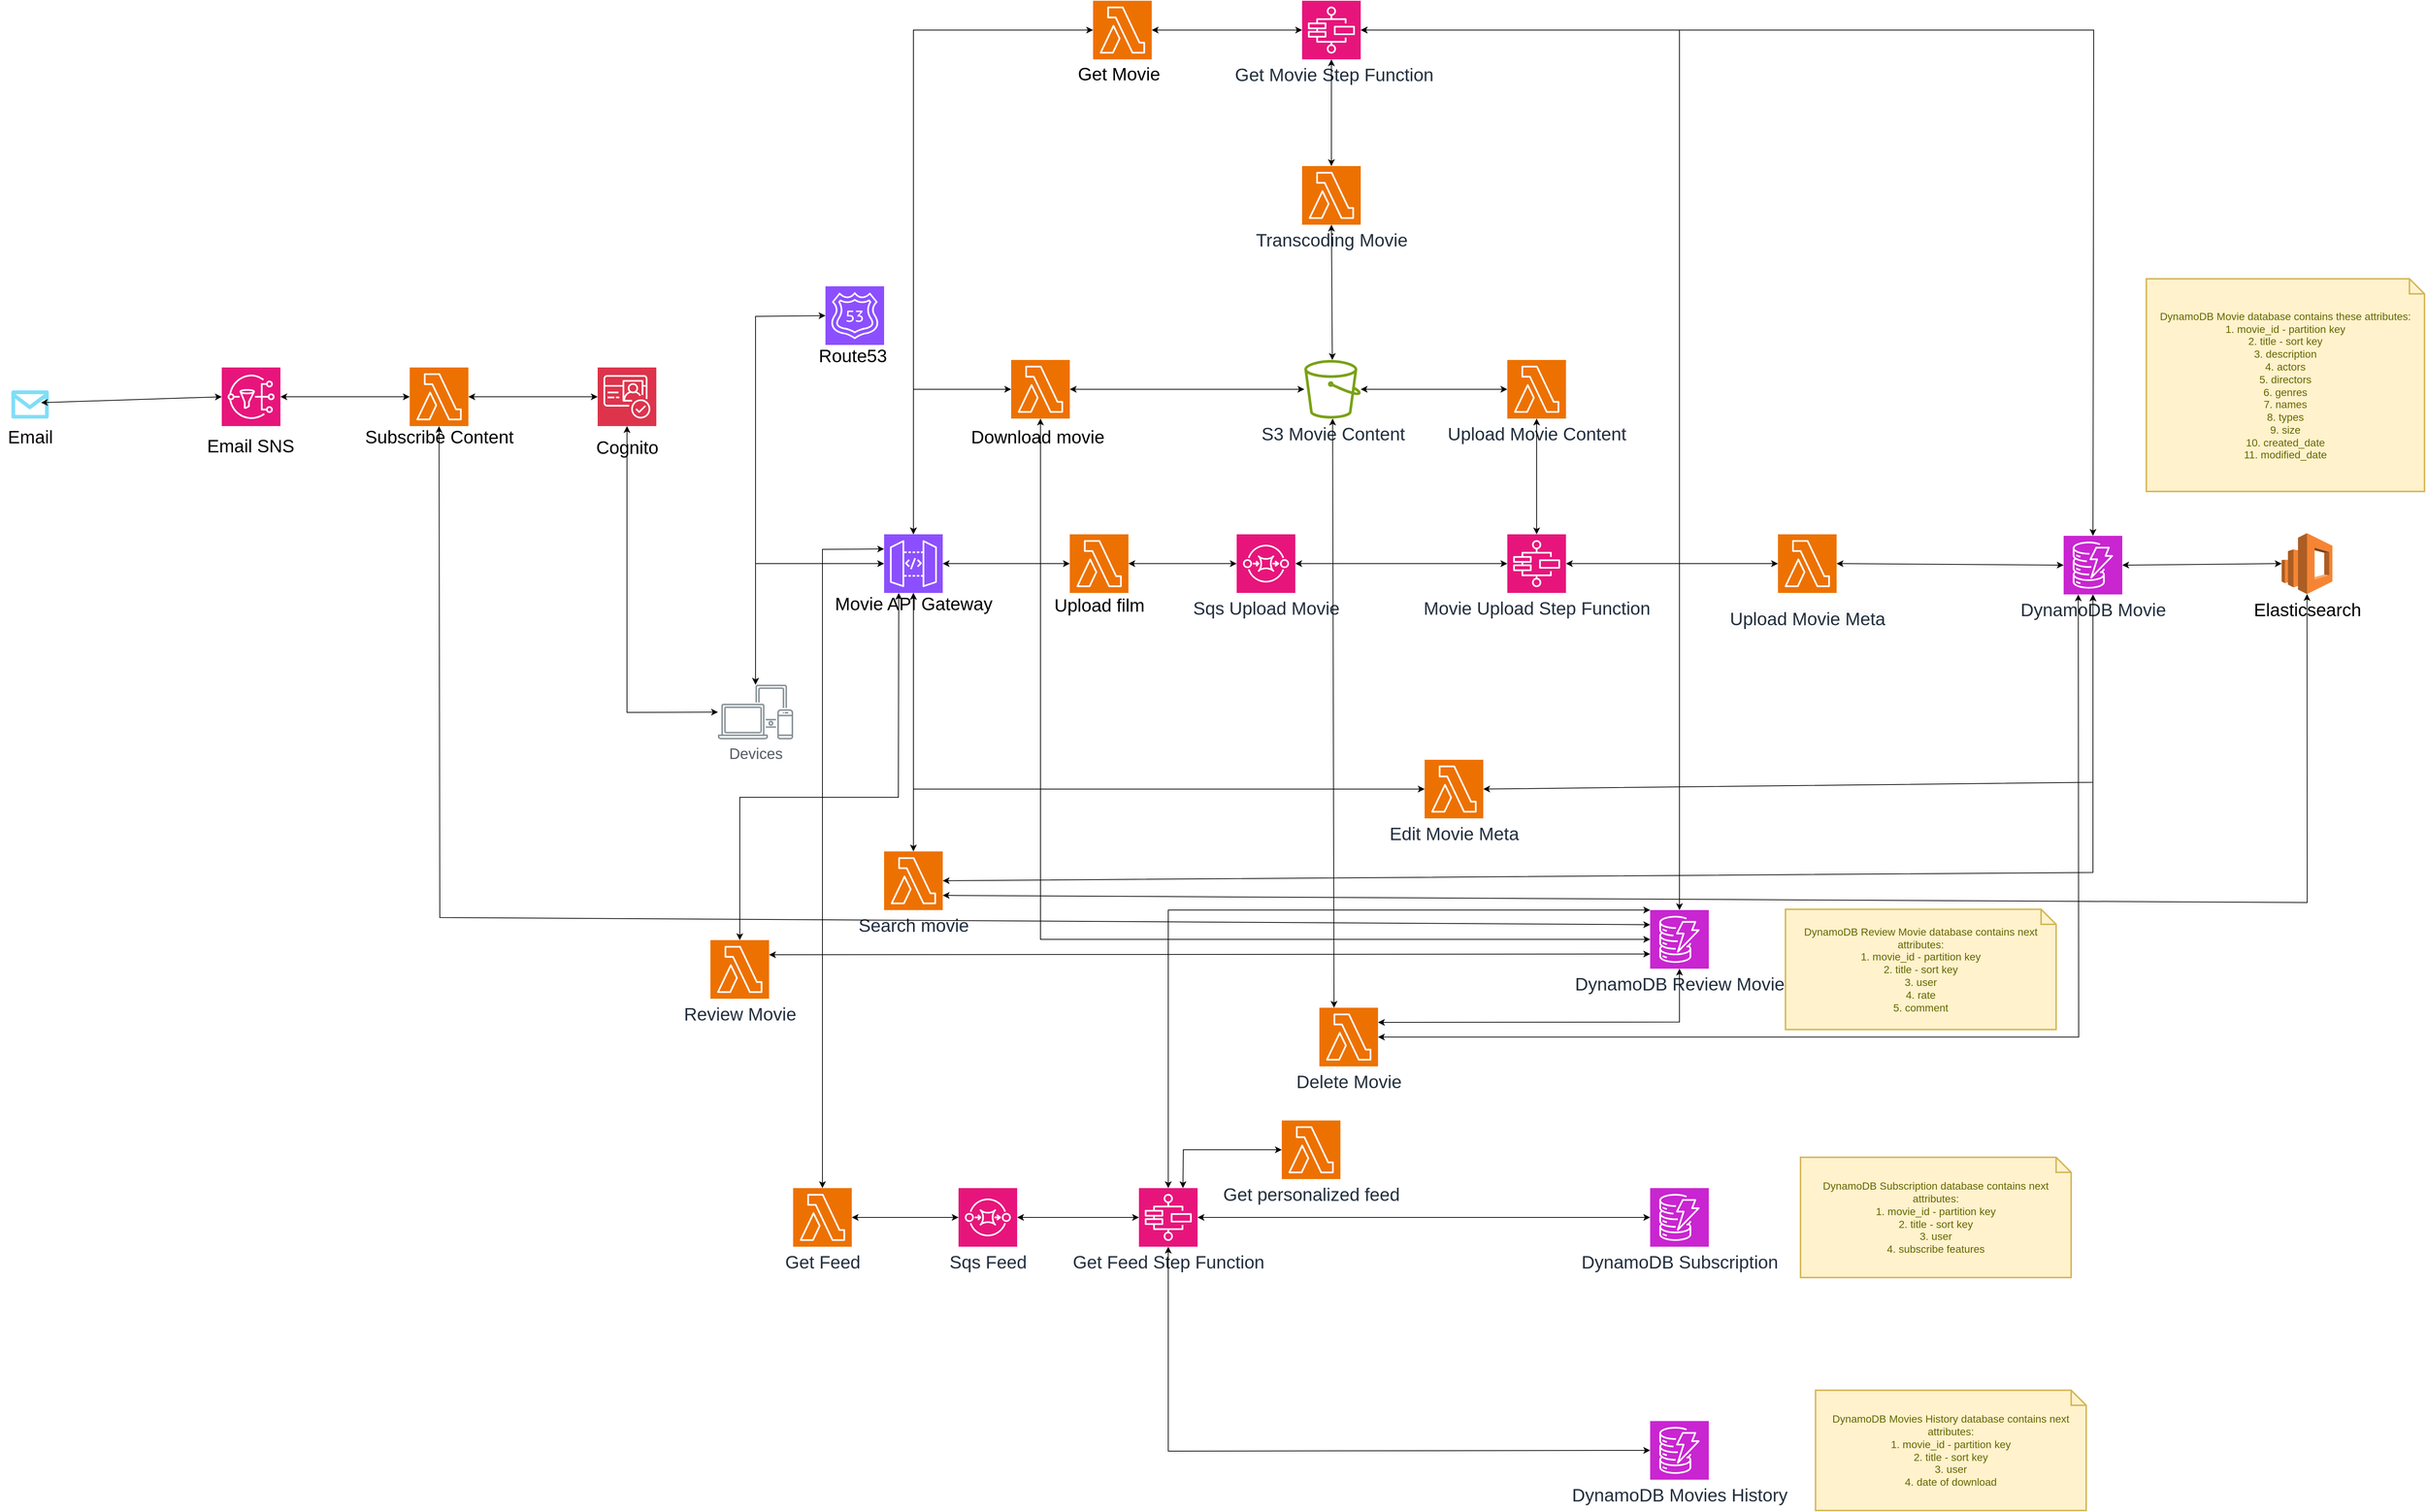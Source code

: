 <mxfile version="24.5.1" type="device">
  <diagram name="Page-1" id="YmQYOBsGNgxWVjuMiLZD">
    <mxGraphModel dx="4435" dy="3190" grid="1" gridSize="10" guides="1" tooltips="1" connect="1" arrows="1" fold="1" page="1" pageScale="1" pageWidth="850" pageHeight="1100" math="0" shadow="0">
      <root>
        <mxCell id="0" />
        <mxCell id="1" parent="0" />
        <mxCell id="2Vt1JVdmlh5cdwt1zKHp-1" value="&lt;font style=&quot;font-size: 20px;&quot;&gt;Devices&lt;/font&gt;" style="sketch=0;outlineConnect=0;gradientColor=none;fontColor=#545B64;strokeColor=none;fillColor=#879196;dashed=0;verticalLabelPosition=bottom;verticalAlign=top;align=center;html=1;fontSize=12;fontStyle=0;aspect=fixed;shape=mxgraph.aws4.illustration_devices;pointerEvents=1" parent="1" vertex="1">
          <mxGeometry x="180" y="670" width="100" height="73" as="geometry" />
        </mxCell>
        <mxCell id="2Vt1JVdmlh5cdwt1zKHp-2" value="" style="sketch=0;points=[[0,0,0],[0.25,0,0],[0.5,0,0],[0.75,0,0],[1,0,0],[0,1,0],[0.25,1,0],[0.5,1,0],[0.75,1,0],[1,1,0],[0,0.25,0],[0,0.5,0],[0,0.75,0],[1,0.25,0],[1,0.5,0],[1,0.75,0]];outlineConnect=0;fontColor=#232F3E;fillColor=#8C4FFF;strokeColor=#ffffff;dashed=0;verticalLabelPosition=bottom;verticalAlign=top;align=center;html=1;fontSize=12;fontStyle=0;aspect=fixed;shape=mxgraph.aws4.resourceIcon;resIcon=mxgraph.aws4.route_53;" parent="1" vertex="1">
          <mxGeometry x="323" y="140" width="78" height="78" as="geometry" />
        </mxCell>
        <mxCell id="2Vt1JVdmlh5cdwt1zKHp-3" value="" style="sketch=0;points=[[0,0,0],[0.25,0,0],[0.5,0,0],[0.75,0,0],[1,0,0],[0,1,0],[0.25,1,0],[0.5,1,0],[0.75,1,0],[1,1,0],[0,0.25,0],[0,0.5,0],[0,0.75,0],[1,0.25,0],[1,0.5,0],[1,0.75,0]];outlineConnect=0;fontColor=#232F3E;fillColor=#DD344C;strokeColor=#ffffff;dashed=0;verticalLabelPosition=bottom;verticalAlign=top;align=center;html=1;fontSize=12;fontStyle=0;aspect=fixed;shape=mxgraph.aws4.resourceIcon;resIcon=mxgraph.aws4.cognito;" parent="1" vertex="1">
          <mxGeometry x="20" y="248" width="78" height="78" as="geometry" />
        </mxCell>
        <mxCell id="2Vt1JVdmlh5cdwt1zKHp-4" value="" style="endArrow=classic;startArrow=classic;html=1;rounded=0;entryX=0;entryY=0.5;entryDx=0;entryDy=0;entryPerimeter=0;" parent="1" source="2Vt1JVdmlh5cdwt1zKHp-1" target="2Vt1JVdmlh5cdwt1zKHp-2" edge="1">
          <mxGeometry width="50" height="50" relative="1" as="geometry">
            <mxPoint x="210" y="290" as="sourcePoint" />
            <mxPoint x="260" y="240" as="targetPoint" />
            <Array as="points">
              <mxPoint x="230" y="180" />
            </Array>
          </mxGeometry>
        </mxCell>
        <mxCell id="2Vt1JVdmlh5cdwt1zKHp-5" value="Route53" style="text;html=1;align=center;verticalAlign=middle;resizable=0;points=[];autosize=1;strokeColor=none;fillColor=none;fontSize=24;" parent="1" vertex="1">
          <mxGeometry x="304" y="213" width="110" height="40" as="geometry" />
        </mxCell>
        <mxCell id="2Vt1JVdmlh5cdwt1zKHp-6" value="Cognito" style="text;html=1;align=center;verticalAlign=middle;resizable=0;points=[];autosize=1;strokeColor=none;fillColor=none;fontSize=24;" parent="1" vertex="1">
          <mxGeometry x="4" y="335" width="110" height="40" as="geometry" />
        </mxCell>
        <mxCell id="2Vt1JVdmlh5cdwt1zKHp-7" value="" style="endArrow=classic;startArrow=classic;html=1;rounded=0;entryX=0.5;entryY=1;entryDx=0;entryDy=0;entryPerimeter=0;" parent="1" source="2Vt1JVdmlh5cdwt1zKHp-1" target="2Vt1JVdmlh5cdwt1zKHp-3" edge="1">
          <mxGeometry width="50" height="50" relative="1" as="geometry">
            <mxPoint x="348" y="340" as="sourcePoint" />
            <mxPoint x="398" y="290" as="targetPoint" />
            <Array as="points">
              <mxPoint x="59" y="707" />
            </Array>
          </mxGeometry>
        </mxCell>
        <mxCell id="2Vt1JVdmlh5cdwt1zKHp-8" value="" style="sketch=0;points=[[0,0,0],[0.25,0,0],[0.5,0,0],[0.75,0,0],[1,0,0],[0,1,0],[0.25,1,0],[0.5,1,0],[0.75,1,0],[1,1,0],[0,0.25,0],[0,0.5,0],[0,0.75,0],[1,0.25,0],[1,0.5,0],[1,0.75,0]];outlineConnect=0;fontColor=#232F3E;fillColor=#8C4FFF;strokeColor=#ffffff;dashed=0;verticalLabelPosition=bottom;verticalAlign=top;align=center;html=1;fontSize=12;fontStyle=0;aspect=fixed;shape=mxgraph.aws4.resourceIcon;resIcon=mxgraph.aws4.api_gateway;" parent="1" vertex="1">
          <mxGeometry x="401" y="470" width="78" height="78" as="geometry" />
        </mxCell>
        <mxCell id="2Vt1JVdmlh5cdwt1zKHp-9" value="" style="endArrow=classic;startArrow=classic;html=1;rounded=0;entryX=0;entryY=0.5;entryDx=0;entryDy=0;entryPerimeter=0;" parent="1" source="2Vt1JVdmlh5cdwt1zKHp-1" target="2Vt1JVdmlh5cdwt1zKHp-8" edge="1">
          <mxGeometry width="50" height="50" relative="1" as="geometry">
            <mxPoint x="270" y="560" as="sourcePoint" />
            <mxPoint x="320" y="510" as="targetPoint" />
            <Array as="points">
              <mxPoint x="230" y="509" />
            </Array>
          </mxGeometry>
        </mxCell>
        <mxCell id="2Vt1JVdmlh5cdwt1zKHp-10" value="Movie API Gateway" style="text;html=1;align=center;verticalAlign=middle;resizable=0;points=[];autosize=1;strokeColor=none;fillColor=none;fontSize=24;" parent="1" vertex="1">
          <mxGeometry x="325" y="543" width="230" height="40" as="geometry" />
        </mxCell>
        <mxCell id="m8aqMViu0j7FPz7zqXgG-5" value="" style="sketch=0;points=[[0,0,0],[0.25,0,0],[0.5,0,0],[0.75,0,0],[1,0,0],[0,1,0],[0.25,1,0],[0.5,1,0],[0.75,1,0],[1,1,0],[0,0.25,0],[0,0.5,0],[0,0.75,0],[1,0.25,0],[1,0.5,0],[1,0.75,0]];outlineConnect=0;fontColor=#232F3E;fillColor=#E7157B;strokeColor=#ffffff;dashed=0;verticalLabelPosition=bottom;verticalAlign=top;align=center;html=1;fontSize=12;fontStyle=0;aspect=fixed;shape=mxgraph.aws4.resourceIcon;resIcon=mxgraph.aws4.sns;" vertex="1" parent="1">
          <mxGeometry x="-480" y="248" width="78" height="78" as="geometry" />
        </mxCell>
        <mxCell id="m8aqMViu0j7FPz7zqXgG-6" value="Email SNS" style="text;html=1;align=center;verticalAlign=middle;resizable=0;points=[];autosize=1;strokeColor=none;fillColor=none;fontSize=24;" vertex="1" parent="1">
          <mxGeometry x="-512" y="333" width="140" height="40" as="geometry" />
        </mxCell>
        <mxCell id="m8aqMViu0j7FPz7zqXgG-8" value="Subscribe Content" style="text;html=1;align=center;verticalAlign=middle;resizable=0;points=[];autosize=1;strokeColor=none;fillColor=none;fontSize=24;" vertex="1" parent="1">
          <mxGeometry x="-301" y="321" width="220" height="40" as="geometry" />
        </mxCell>
        <mxCell id="m8aqMViu0j7FPz7zqXgG-9" value="" style="endArrow=classic;startArrow=classic;html=1;rounded=0;exitX=1;exitY=0.5;exitDx=0;exitDy=0;exitPerimeter=0;" edge="1" parent="1" source="m8aqMViu0j7FPz7zqXgG-14" target="2Vt1JVdmlh5cdwt1zKHp-3">
          <mxGeometry width="50" height="50" relative="1" as="geometry">
            <mxPoint x="-162.001" y="287.0" as="sourcePoint" />
            <mxPoint x="220" y="210" as="targetPoint" />
          </mxGeometry>
        </mxCell>
        <mxCell id="m8aqMViu0j7FPz7zqXgG-10" value="" style="endArrow=classic;startArrow=classic;html=1;rounded=0;entryX=0;entryY=0.5;entryDx=0;entryDy=0;entryPerimeter=0;" edge="1" parent="1" source="m8aqMViu0j7FPz7zqXgG-5" target="m8aqMViu0j7FPz7zqXgG-14">
          <mxGeometry width="50" height="50" relative="1" as="geometry">
            <mxPoint x="170" y="260" as="sourcePoint" />
            <mxPoint x="-219.999" y="287.0" as="targetPoint" />
          </mxGeometry>
        </mxCell>
        <mxCell id="m8aqMViu0j7FPz7zqXgG-11" value="" style="verticalLabelPosition=bottom;html=1;verticalAlign=top;align=center;strokeColor=none;fillColor=#00BEF2;shape=mxgraph.azure.message;pointerEvents=1;" vertex="1" parent="1">
          <mxGeometry x="-760" y="278.5" width="50" height="37.5" as="geometry" />
        </mxCell>
        <mxCell id="m8aqMViu0j7FPz7zqXgG-12" value="" style="endArrow=classic;startArrow=classic;html=1;rounded=0;exitX=0.791;exitY=0.435;exitDx=0;exitDy=0;exitPerimeter=0;entryX=0;entryY=0.5;entryDx=0;entryDy=0;entryPerimeter=0;" edge="1" parent="1" source="m8aqMViu0j7FPz7zqXgG-11" target="m8aqMViu0j7FPz7zqXgG-5">
          <mxGeometry width="50" height="50" relative="1" as="geometry">
            <mxPoint x="170" y="260" as="sourcePoint" />
            <mxPoint x="220" y="210" as="targetPoint" />
          </mxGeometry>
        </mxCell>
        <mxCell id="m8aqMViu0j7FPz7zqXgG-13" value="Email" style="text;html=1;align=center;verticalAlign=middle;resizable=0;points=[];autosize=1;strokeColor=none;fillColor=none;fontSize=24;" vertex="1" parent="1">
          <mxGeometry x="-775" y="321" width="80" height="40" as="geometry" />
        </mxCell>
        <mxCell id="m8aqMViu0j7FPz7zqXgG-14" value="" style="sketch=0;points=[[0,0,0],[0.25,0,0],[0.5,0,0],[0.75,0,0],[1,0,0],[0,1,0],[0.25,1,0],[0.5,1,0],[0.75,1,0],[1,1,0],[0,0.25,0],[0,0.5,0],[0,0.75,0],[1,0.25,0],[1,0.5,0],[1,0.75,0]];outlineConnect=0;fontColor=#232F3E;fillColor=#ED7100;strokeColor=#ffffff;dashed=0;verticalLabelPosition=bottom;verticalAlign=top;align=center;html=1;fontSize=12;fontStyle=0;aspect=fixed;shape=mxgraph.aws4.resourceIcon;resIcon=mxgraph.aws4.lambda;" vertex="1" parent="1">
          <mxGeometry x="-230" y="248" width="78" height="78" as="geometry" />
        </mxCell>
        <mxCell id="m8aqMViu0j7FPz7zqXgG-15" value="" style="sketch=0;points=[[0,0,0],[0.25,0,0],[0.5,0,0],[0.75,0,0],[1,0,0],[0,1,0],[0.25,1,0],[0.5,1,0],[0.75,1,0],[1,1,0],[0,0.25,0],[0,0.5,0],[0,0.75,0],[1,0.25,0],[1,0.5,0],[1,0.75,0]];outlineConnect=0;fontColor=#232F3E;fillColor=#ED7100;strokeColor=#ffffff;dashed=0;verticalLabelPosition=bottom;verticalAlign=top;align=center;html=1;fontSize=12;fontStyle=0;aspect=fixed;shape=mxgraph.aws4.resourceIcon;resIcon=mxgraph.aws4.lambda;" vertex="1" parent="1">
          <mxGeometry x="570" y="238" width="78" height="78" as="geometry" />
        </mxCell>
        <mxCell id="m8aqMViu0j7FPz7zqXgG-16" value="Download movie" style="text;html=1;align=center;verticalAlign=middle;resizable=0;points=[];autosize=1;strokeColor=none;fillColor=none;fontSize=24;" vertex="1" parent="1">
          <mxGeometry x="505" y="321" width="200" height="40" as="geometry" />
        </mxCell>
        <mxCell id="m8aqMViu0j7FPz7zqXgG-17" value="S3 Movie Content" style="sketch=0;outlineConnect=0;fontColor=#232F3E;gradientColor=none;fillColor=#7AA116;strokeColor=none;dashed=0;verticalLabelPosition=bottom;verticalAlign=top;align=center;html=1;fontSize=24;fontStyle=0;aspect=fixed;pointerEvents=1;shape=mxgraph.aws4.bucket;" vertex="1" parent="1">
          <mxGeometry x="960" y="238" width="75" height="78" as="geometry" />
        </mxCell>
        <mxCell id="m8aqMViu0j7FPz7zqXgG-18" value="" style="endArrow=classic;startArrow=classic;html=1;rounded=0;entryX=0;entryY=0.5;entryDx=0;entryDy=0;entryPerimeter=0;exitX=0.5;exitY=0;exitDx=0;exitDy=0;exitPerimeter=0;" edge="1" parent="1" source="2Vt1JVdmlh5cdwt1zKHp-8" target="m8aqMViu0j7FPz7zqXgG-15">
          <mxGeometry width="50" height="50" relative="1" as="geometry">
            <mxPoint x="690" y="580" as="sourcePoint" />
            <mxPoint x="740" y="530" as="targetPoint" />
            <Array as="points">
              <mxPoint x="440" y="277" />
            </Array>
          </mxGeometry>
        </mxCell>
        <mxCell id="m8aqMViu0j7FPz7zqXgG-19" value="" style="endArrow=classic;startArrow=classic;html=1;rounded=0;exitX=1;exitY=0.5;exitDx=0;exitDy=0;exitPerimeter=0;" edge="1" parent="1" source="m8aqMViu0j7FPz7zqXgG-15" target="m8aqMViu0j7FPz7zqXgG-17">
          <mxGeometry width="50" height="50" relative="1" as="geometry">
            <mxPoint x="690" y="580" as="sourcePoint" />
            <mxPoint x="740" y="530" as="targetPoint" />
          </mxGeometry>
        </mxCell>
        <mxCell id="m8aqMViu0j7FPz7zqXgG-20" value="&lt;font style=&quot;font-size: 24px;&quot;&gt;DynamoDB Review Movie&lt;/font&gt;" style="sketch=0;points=[[0,0,0],[0.25,0,0],[0.5,0,0],[0.75,0,0],[1,0,0],[0,1,0],[0.25,1,0],[0.5,1,0],[0.75,1,0],[1,1,0],[0,0.25,0],[0,0.5,0],[0,0.75,0],[1,0.25,0],[1,0.5,0],[1,0.75,0]];outlineConnect=0;fontColor=#232F3E;fillColor=#C925D1;strokeColor=#ffffff;dashed=0;verticalLabelPosition=bottom;verticalAlign=top;align=center;html=1;fontSize=12;fontStyle=0;aspect=fixed;shape=mxgraph.aws4.resourceIcon;resIcon=mxgraph.aws4.dynamodb;" vertex="1" parent="1">
          <mxGeometry x="1420" y="970" width="78" height="78" as="geometry" />
        </mxCell>
        <mxCell id="m8aqMViu0j7FPz7zqXgG-21" value="" style="endArrow=classic;startArrow=classic;html=1;rounded=0;entryX=0.5;entryY=1;entryDx=0;entryDy=0;entryPerimeter=0;exitX=0;exitY=0.5;exitDx=0;exitDy=0;exitPerimeter=0;" edge="1" parent="1" source="m8aqMViu0j7FPz7zqXgG-20" target="m8aqMViu0j7FPz7zqXgG-15">
          <mxGeometry width="50" height="50" relative="1" as="geometry">
            <mxPoint x="690" y="580" as="sourcePoint" />
            <mxPoint x="740" y="530" as="targetPoint" />
            <Array as="points">
              <mxPoint x="609" y="1009" />
            </Array>
          </mxGeometry>
        </mxCell>
        <mxCell id="m8aqMViu0j7FPz7zqXgG-22" value="" style="sketch=0;points=[[0,0,0],[0.25,0,0],[0.5,0,0],[0.75,0,0],[1,0,0],[0,1,0],[0.25,1,0],[0.5,1,0],[0.75,1,0],[1,1,0],[0,0.25,0],[0,0.5,0],[0,0.75,0],[1,0.25,0],[1,0.5,0],[1,0.75,0]];outlineConnect=0;fontColor=#232F3E;fillColor=#ED7100;strokeColor=#ffffff;dashed=0;verticalLabelPosition=bottom;verticalAlign=top;align=center;html=1;fontSize=12;fontStyle=0;aspect=fixed;shape=mxgraph.aws4.resourceIcon;resIcon=mxgraph.aws4.lambda;" vertex="1" parent="1">
          <mxGeometry x="648" y="470" width="78" height="78" as="geometry" />
        </mxCell>
        <mxCell id="m8aqMViu0j7FPz7zqXgG-23" value="Upload film" style="text;html=1;align=center;verticalAlign=middle;resizable=0;points=[];autosize=1;strokeColor=none;fillColor=none;fontSize=24;" vertex="1" parent="1">
          <mxGeometry x="617" y="545" width="140" height="40" as="geometry" />
        </mxCell>
        <mxCell id="m8aqMViu0j7FPz7zqXgG-24" value="" style="endArrow=classic;startArrow=classic;html=1;rounded=0;exitX=1;exitY=0.5;exitDx=0;exitDy=0;exitPerimeter=0;entryX=0;entryY=0.5;entryDx=0;entryDy=0;entryPerimeter=0;" edge="1" parent="1" source="2Vt1JVdmlh5cdwt1zKHp-8" target="m8aqMViu0j7FPz7zqXgG-22">
          <mxGeometry width="50" height="50" relative="1" as="geometry">
            <mxPoint x="690" y="720" as="sourcePoint" />
            <mxPoint x="740" y="670" as="targetPoint" />
          </mxGeometry>
        </mxCell>
        <mxCell id="m8aqMViu0j7FPz7zqXgG-25" value="&lt;font style=&quot;font-size: 24px;&quot;&gt;Sqs Upload Movie&lt;/font&gt;" style="sketch=0;points=[[0,0,0],[0.25,0,0],[0.5,0,0],[0.75,0,0],[1,0,0],[0,1,0],[0.25,1,0],[0.5,1,0],[0.75,1,0],[1,1,0],[0,0.25,0],[0,0.5,0],[0,0.75,0],[1,0.25,0],[1,0.5,0],[1,0.75,0]];outlineConnect=0;fontColor=#232F3E;fillColor=#E7157B;strokeColor=#ffffff;dashed=0;verticalLabelPosition=bottom;verticalAlign=top;align=center;html=1;fontSize=12;fontStyle=0;aspect=fixed;shape=mxgraph.aws4.resourceIcon;resIcon=mxgraph.aws4.sqs;" vertex="1" parent="1">
          <mxGeometry x="870" y="470" width="78" height="78" as="geometry" />
        </mxCell>
        <mxCell id="m8aqMViu0j7FPz7zqXgG-26" value="" style="endArrow=classic;startArrow=classic;html=1;rounded=0;entryX=0;entryY=0.5;entryDx=0;entryDy=0;entryPerimeter=0;exitX=1;exitY=0.5;exitDx=0;exitDy=0;exitPerimeter=0;" edge="1" parent="1" source="m8aqMViu0j7FPz7zqXgG-22" target="m8aqMViu0j7FPz7zqXgG-25">
          <mxGeometry width="50" height="50" relative="1" as="geometry">
            <mxPoint x="690" y="720" as="sourcePoint" />
            <mxPoint x="740" y="670" as="targetPoint" />
          </mxGeometry>
        </mxCell>
        <mxCell id="m8aqMViu0j7FPz7zqXgG-27" value="&lt;font style=&quot;font-size: 24px;&quot;&gt;Movie Upload Step Function&lt;/font&gt;" style="sketch=0;points=[[0,0,0],[0.25,0,0],[0.5,0,0],[0.75,0,0],[1,0,0],[0,1,0],[0.25,1,0],[0.5,1,0],[0.75,1,0],[1,1,0],[0,0.25,0],[0,0.5,0],[0,0.75,0],[1,0.25,0],[1,0.5,0],[1,0.75,0]];outlineConnect=0;fontColor=#232F3E;fillColor=#E7157B;strokeColor=#ffffff;dashed=0;verticalLabelPosition=bottom;verticalAlign=top;align=center;html=1;fontSize=12;fontStyle=0;aspect=fixed;shape=mxgraph.aws4.resourceIcon;resIcon=mxgraph.aws4.step_functions;" vertex="1" parent="1">
          <mxGeometry x="1230" y="470" width="78" height="78" as="geometry" />
        </mxCell>
        <mxCell id="m8aqMViu0j7FPz7zqXgG-28" value="" style="endArrow=classic;startArrow=classic;html=1;rounded=0;entryX=0;entryY=0.5;entryDx=0;entryDy=0;entryPerimeter=0;exitX=1;exitY=0.5;exitDx=0;exitDy=0;exitPerimeter=0;" edge="1" parent="1" source="m8aqMViu0j7FPz7zqXgG-25" target="m8aqMViu0j7FPz7zqXgG-27">
          <mxGeometry width="50" height="50" relative="1" as="geometry">
            <mxPoint x="690" y="720" as="sourcePoint" />
            <mxPoint x="740" y="670" as="targetPoint" />
          </mxGeometry>
        </mxCell>
        <mxCell id="m8aqMViu0j7FPz7zqXgG-29" value="&lt;br&gt;&lt;span style=&quot;color: rgb(35, 47, 62); font-family: Helvetica; font-size: 24px; font-style: normal; font-variant-ligatures: normal; font-variant-caps: normal; font-weight: 400; letter-spacing: normal; orphans: 2; text-align: center; text-indent: 0px; text-transform: none; widows: 2; word-spacing: 0px; -webkit-text-stroke-width: 0px; white-space: nowrap; background-color: rgb(251, 251, 251); text-decoration-thickness: initial; text-decoration-style: initial; text-decoration-color: initial; display: inline !important; float: none;&quot;&gt;Upload Movie Meta&lt;/span&gt;" style="sketch=0;points=[[0,0,0],[0.25,0,0],[0.5,0,0],[0.75,0,0],[1,0,0],[0,1,0],[0.25,1,0],[0.5,1,0],[0.75,1,0],[1,1,0],[0,0.25,0],[0,0.5,0],[0,0.75,0],[1,0.25,0],[1,0.5,0],[1,0.75,0]];outlineConnect=0;fontColor=#232F3E;fillColor=#ED7100;strokeColor=#ffffff;dashed=0;verticalLabelPosition=bottom;verticalAlign=top;align=center;html=1;fontSize=12;fontStyle=0;aspect=fixed;shape=mxgraph.aws4.resourceIcon;resIcon=mxgraph.aws4.lambda;" vertex="1" parent="1">
          <mxGeometry x="1590" y="470" width="78" height="78" as="geometry" />
        </mxCell>
        <mxCell id="m8aqMViu0j7FPz7zqXgG-30" value="" style="endArrow=classic;startArrow=classic;html=1;rounded=0;entryX=0;entryY=0.5;entryDx=0;entryDy=0;entryPerimeter=0;exitX=1;exitY=0.5;exitDx=0;exitDy=0;exitPerimeter=0;" edge="1" parent="1" source="m8aqMViu0j7FPz7zqXgG-27" target="m8aqMViu0j7FPz7zqXgG-29">
          <mxGeometry width="50" height="50" relative="1" as="geometry">
            <mxPoint x="690" y="720" as="sourcePoint" />
            <mxPoint x="740" y="670" as="targetPoint" />
          </mxGeometry>
        </mxCell>
        <mxCell id="m8aqMViu0j7FPz7zqXgG-31" value="&lt;font style=&quot;font-size: 24px;&quot;&gt;DynamoDB Movie&lt;/font&gt;" style="sketch=0;points=[[0,0,0],[0.25,0,0],[0.5,0,0],[0.75,0,0],[1,0,0],[0,1,0],[0.25,1,0],[0.5,1,0],[0.75,1,0],[1,1,0],[0,0.25,0],[0,0.5,0],[0,0.75,0],[1,0.25,0],[1,0.5,0],[1,0.75,0]];outlineConnect=0;fontColor=#232F3E;fillColor=#C925D1;strokeColor=#ffffff;dashed=0;verticalLabelPosition=bottom;verticalAlign=top;align=center;html=1;fontSize=12;fontStyle=0;aspect=fixed;shape=mxgraph.aws4.resourceIcon;resIcon=mxgraph.aws4.dynamodb;" vertex="1" parent="1">
          <mxGeometry x="1970" y="472" width="78" height="78" as="geometry" />
        </mxCell>
        <mxCell id="m8aqMViu0j7FPz7zqXgG-32" value="" style="endArrow=classic;startArrow=classic;html=1;rounded=0;entryX=0;entryY=0.5;entryDx=0;entryDy=0;entryPerimeter=0;exitX=1;exitY=0.5;exitDx=0;exitDy=0;exitPerimeter=0;" edge="1" parent="1" source="m8aqMViu0j7FPz7zqXgG-29" target="m8aqMViu0j7FPz7zqXgG-31">
          <mxGeometry width="50" height="50" relative="1" as="geometry">
            <mxPoint x="1340" y="670" as="sourcePoint" />
            <mxPoint x="1390" y="620" as="targetPoint" />
          </mxGeometry>
        </mxCell>
        <mxCell id="m8aqMViu0j7FPz7zqXgG-33" value="&lt;font style=&quot;font-size: 24px;&quot;&gt;Upload Movie Content&lt;/font&gt;" style="sketch=0;points=[[0,0,0],[0.25,0,0],[0.5,0,0],[0.75,0,0],[1,0,0],[0,1,0],[0.25,1,0],[0.5,1,0],[0.75,1,0],[1,1,0],[0,0.25,0],[0,0.5,0],[0,0.75,0],[1,0.25,0],[1,0.5,0],[1,0.75,0]];outlineConnect=0;fontColor=#232F3E;fillColor=#ED7100;strokeColor=#ffffff;dashed=0;verticalLabelPosition=bottom;verticalAlign=top;align=center;html=1;fontSize=12;fontStyle=0;aspect=fixed;shape=mxgraph.aws4.resourceIcon;resIcon=mxgraph.aws4.lambda;" vertex="1" parent="1">
          <mxGeometry x="1230" y="238" width="78" height="78" as="geometry" />
        </mxCell>
        <mxCell id="m8aqMViu0j7FPz7zqXgG-34" value="" style="endArrow=classic;startArrow=classic;html=1;rounded=0;entryX=0.5;entryY=1;entryDx=0;entryDy=0;entryPerimeter=0;exitX=0.5;exitY=0;exitDx=0;exitDy=0;exitPerimeter=0;" edge="1" parent="1" source="m8aqMViu0j7FPz7zqXgG-27" target="m8aqMViu0j7FPz7zqXgG-33">
          <mxGeometry width="50" height="50" relative="1" as="geometry">
            <mxPoint x="1340" y="540" as="sourcePoint" />
            <mxPoint x="1390" y="490" as="targetPoint" />
          </mxGeometry>
        </mxCell>
        <mxCell id="m8aqMViu0j7FPz7zqXgG-35" value="" style="endArrow=classic;startArrow=classic;html=1;rounded=0;entryX=0;entryY=0.5;entryDx=0;entryDy=0;entryPerimeter=0;" edge="1" parent="1" source="m8aqMViu0j7FPz7zqXgG-17" target="m8aqMViu0j7FPz7zqXgG-33">
          <mxGeometry width="50" height="50" relative="1" as="geometry">
            <mxPoint x="1340" y="540" as="sourcePoint" />
            <mxPoint x="1390" y="490" as="targetPoint" />
          </mxGeometry>
        </mxCell>
        <mxCell id="m8aqMViu0j7FPz7zqXgG-36" value="&lt;font style=&quot;font-size: 24px;&quot;&gt;Transcoding Movie&lt;/font&gt;" style="sketch=0;points=[[0,0,0],[0.25,0,0],[0.5,0,0],[0.75,0,0],[1,0,0],[0,1,0],[0.25,1,0],[0.5,1,0],[0.75,1,0],[1,1,0],[0,0.25,0],[0,0.5,0],[0,0.75,0],[1,0.25,0],[1,0.5,0],[1,0.75,0]];outlineConnect=0;fontColor=#232F3E;fillColor=#ED7100;strokeColor=#ffffff;dashed=0;verticalLabelPosition=bottom;verticalAlign=top;align=center;html=1;fontSize=12;fontStyle=0;aspect=fixed;shape=mxgraph.aws4.resourceIcon;resIcon=mxgraph.aws4.lambda;" vertex="1" parent="1">
          <mxGeometry x="957" y="-20" width="78" height="78" as="geometry" />
        </mxCell>
        <mxCell id="m8aqMViu0j7FPz7zqXgG-37" value="" style="endArrow=classic;startArrow=classic;html=1;rounded=0;entryX=0.5;entryY=1;entryDx=0;entryDy=0;entryPerimeter=0;" edge="1" parent="1" source="m8aqMViu0j7FPz7zqXgG-17" target="m8aqMViu0j7FPz7zqXgG-36">
          <mxGeometry width="50" height="50" relative="1" as="geometry">
            <mxPoint x="1340" y="540" as="sourcePoint" />
            <mxPoint x="1390" y="490" as="targetPoint" />
          </mxGeometry>
        </mxCell>
        <mxCell id="m8aqMViu0j7FPz7zqXgG-38" value="&lt;font style=&quot;font-size: 24px;&quot;&gt;&amp;nbsp;Get Movie Step Function&lt;/font&gt;" style="sketch=0;points=[[0,0,0],[0.25,0,0],[0.5,0,0],[0.75,0,0],[1,0,0],[0,1,0],[0.25,1,0],[0.5,1,0],[0.75,1,0],[1,1,0],[0,0.25,0],[0,0.5,0],[0,0.75,0],[1,0.25,0],[1,0.5,0],[1,0.75,0]];outlineConnect=0;fontColor=#232F3E;fillColor=#E7157B;strokeColor=#ffffff;dashed=0;verticalLabelPosition=bottom;verticalAlign=top;align=center;html=1;fontSize=12;fontStyle=0;aspect=fixed;shape=mxgraph.aws4.resourceIcon;resIcon=mxgraph.aws4.step_functions;" vertex="1" parent="1">
          <mxGeometry x="957" y="-240" width="78" height="78" as="geometry" />
        </mxCell>
        <mxCell id="m8aqMViu0j7FPz7zqXgG-39" value="" style="endArrow=classic;startArrow=classic;html=1;rounded=0;entryX=0.5;entryY=1;entryDx=0;entryDy=0;entryPerimeter=0;exitX=0.5;exitY=0;exitDx=0;exitDy=0;exitPerimeter=0;" edge="1" parent="1" source="m8aqMViu0j7FPz7zqXgG-36" target="m8aqMViu0j7FPz7zqXgG-38">
          <mxGeometry width="50" height="50" relative="1" as="geometry">
            <mxPoint x="1340" y="200" as="sourcePoint" />
            <mxPoint x="1390" y="150" as="targetPoint" />
          </mxGeometry>
        </mxCell>
        <mxCell id="m8aqMViu0j7FPz7zqXgG-40" value="" style="sketch=0;points=[[0,0,0],[0.25,0,0],[0.5,0,0],[0.75,0,0],[1,0,0],[0,1,0],[0.25,1,0],[0.5,1,0],[0.75,1,0],[1,1,0],[0,0.25,0],[0,0.5,0],[0,0.75,0],[1,0.25,0],[1,0.5,0],[1,0.75,0]];outlineConnect=0;fontColor=#232F3E;fillColor=#ED7100;strokeColor=#ffffff;dashed=0;verticalLabelPosition=bottom;verticalAlign=top;align=center;html=1;fontSize=12;fontStyle=0;aspect=fixed;shape=mxgraph.aws4.resourceIcon;resIcon=mxgraph.aws4.lambda;" vertex="1" parent="1">
          <mxGeometry x="679" y="-240" width="78" height="78" as="geometry" />
        </mxCell>
        <mxCell id="m8aqMViu0j7FPz7zqXgG-41" value="&lt;font style=&quot;font-size: 24px;&quot;&gt;Get Movie&lt;/font&gt;" style="text;html=1;align=center;verticalAlign=middle;resizable=0;points=[];autosize=1;strokeColor=none;fillColor=none;" vertex="1" parent="1">
          <mxGeometry x="648" y="-162" width="130" height="40" as="geometry" />
        </mxCell>
        <mxCell id="m8aqMViu0j7FPz7zqXgG-42" value="" style="endArrow=classic;startArrow=classic;html=1;rounded=0;exitX=1;exitY=0.5;exitDx=0;exitDy=0;exitPerimeter=0;entryX=0;entryY=0.5;entryDx=0;entryDy=0;entryPerimeter=0;" edge="1" parent="1" source="m8aqMViu0j7FPz7zqXgG-40" target="m8aqMViu0j7FPz7zqXgG-38">
          <mxGeometry width="50" height="50" relative="1" as="geometry">
            <mxPoint x="1070" y="200" as="sourcePoint" />
            <mxPoint x="1120" y="150" as="targetPoint" />
          </mxGeometry>
        </mxCell>
        <mxCell id="m8aqMViu0j7FPz7zqXgG-43" value="" style="endArrow=classic;startArrow=classic;html=1;rounded=0;entryX=0;entryY=0.5;entryDx=0;entryDy=0;entryPerimeter=0;exitX=0.5;exitY=0;exitDx=0;exitDy=0;exitPerimeter=0;" edge="1" parent="1" source="2Vt1JVdmlh5cdwt1zKHp-8" target="m8aqMViu0j7FPz7zqXgG-40">
          <mxGeometry width="50" height="50" relative="1" as="geometry">
            <mxPoint x="1070" y="200" as="sourcePoint" />
            <mxPoint x="1120" y="150" as="targetPoint" />
            <Array as="points">
              <mxPoint x="440" y="-201" />
            </Array>
          </mxGeometry>
        </mxCell>
        <mxCell id="m8aqMViu0j7FPz7zqXgG-44" value="" style="endArrow=classic;startArrow=classic;html=1;rounded=0;entryX=0.5;entryY=0;entryDx=0;entryDy=0;entryPerimeter=0;exitX=1;exitY=0.5;exitDx=0;exitDy=0;exitPerimeter=0;" edge="1" parent="1" source="m8aqMViu0j7FPz7zqXgG-38" target="m8aqMViu0j7FPz7zqXgG-31">
          <mxGeometry width="50" height="50" relative="1" as="geometry">
            <mxPoint x="1070" y="200" as="sourcePoint" />
            <mxPoint x="1120" y="150" as="targetPoint" />
            <Array as="points">
              <mxPoint x="2010" y="-201" />
            </Array>
          </mxGeometry>
        </mxCell>
        <mxCell id="m8aqMViu0j7FPz7zqXgG-45" value="" style="endArrow=classic;startArrow=classic;html=1;rounded=0;entryX=0.5;entryY=0;entryDx=0;entryDy=0;entryPerimeter=0;exitX=1;exitY=0.5;exitDx=0;exitDy=0;exitPerimeter=0;" edge="1" parent="1" source="m8aqMViu0j7FPz7zqXgG-38" target="m8aqMViu0j7FPz7zqXgG-20">
          <mxGeometry width="50" height="50" relative="1" as="geometry">
            <mxPoint x="1070" y="490" as="sourcePoint" />
            <mxPoint x="1120" y="440" as="targetPoint" />
            <Array as="points">
              <mxPoint x="1459" y="-201" />
            </Array>
          </mxGeometry>
        </mxCell>
        <mxCell id="m8aqMViu0j7FPz7zqXgG-46" value="DynamoDB Movie database contains these attributes:&lt;div&gt;1. movie_id - partition key&lt;/div&gt;&lt;div&gt;2. title - sort key&lt;/div&gt;&lt;div&gt;3. description&lt;/div&gt;&lt;div&gt;4. actors&lt;/div&gt;&lt;div style=&quot;&quot;&gt;5. directors&lt;/div&gt;&lt;div&gt;6. genres&lt;/div&gt;&lt;div&gt;7. names&lt;/div&gt;&lt;div&gt;8. types&lt;/div&gt;&lt;div&gt;9. size&lt;/div&gt;&lt;div&gt;10. created_date&lt;/div&gt;&lt;div style=&quot;&quot;&gt;11. modified_date&lt;/div&gt;" style="shape=note;strokeWidth=2;fontSize=14;size=20;whiteSpace=wrap;html=1;fillColor=#fff2cc;strokeColor=#d6b656;fontColor=#666600;align=center;" vertex="1" parent="1">
          <mxGeometry x="2080" y="130" width="370" height="283" as="geometry" />
        </mxCell>
        <mxCell id="m8aqMViu0j7FPz7zqXgG-47" value="&lt;font style=&quot;font-size: 24px;&quot;&gt;Elasticsearch&lt;/font&gt;" style="outlineConnect=0;dashed=0;verticalLabelPosition=bottom;verticalAlign=top;align=center;html=1;shape=mxgraph.aws3.elasticsearch_service;fillColor=#F58534;gradientColor=none;" vertex="1" parent="1">
          <mxGeometry x="2260" y="468.5" width="67.5" height="81" as="geometry" />
        </mxCell>
        <mxCell id="m8aqMViu0j7FPz7zqXgG-48" value="" style="endArrow=classic;startArrow=classic;html=1;rounded=0;entryX=0;entryY=0.5;entryDx=0;entryDy=0;entryPerimeter=0;exitX=1;exitY=0.5;exitDx=0;exitDy=0;exitPerimeter=0;" edge="1" parent="1" source="m8aqMViu0j7FPz7zqXgG-31" target="m8aqMViu0j7FPz7zqXgG-47">
          <mxGeometry width="50" height="50" relative="1" as="geometry">
            <mxPoint x="2140" y="550" as="sourcePoint" />
            <mxPoint x="1670" y="440" as="targetPoint" />
          </mxGeometry>
        </mxCell>
        <mxCell id="m8aqMViu0j7FPz7zqXgG-49" value="&lt;font style=&quot;font-size: 24px;&quot;&gt;Edit Movie Meta&lt;/font&gt;" style="sketch=0;points=[[0,0,0],[0.25,0,0],[0.5,0,0],[0.75,0,0],[1,0,0],[0,1,0],[0.25,1,0],[0.5,1,0],[0.75,1,0],[1,1,0],[0,0.25,0],[0,0.5,0],[0,0.75,0],[1,0.25,0],[1,0.5,0],[1,0.75,0]];outlineConnect=0;fontColor=#232F3E;fillColor=#ED7100;strokeColor=#ffffff;dashed=0;verticalLabelPosition=bottom;verticalAlign=top;align=center;html=1;fontSize=12;fontStyle=0;aspect=fixed;shape=mxgraph.aws4.resourceIcon;resIcon=mxgraph.aws4.lambda;" vertex="1" parent="1">
          <mxGeometry x="1120" y="770" width="78" height="78" as="geometry" />
        </mxCell>
        <mxCell id="m8aqMViu0j7FPz7zqXgG-50" value="" style="endArrow=classic;startArrow=classic;html=1;rounded=0;exitX=1;exitY=0.5;exitDx=0;exitDy=0;exitPerimeter=0;entryX=0.5;entryY=1;entryDx=0;entryDy=0;entryPerimeter=0;" edge="1" parent="1" source="m8aqMViu0j7FPz7zqXgG-49" target="m8aqMViu0j7FPz7zqXgG-31">
          <mxGeometry width="50" height="50" relative="1" as="geometry">
            <mxPoint x="1620" y="490" as="sourcePoint" />
            <mxPoint x="1670" y="440" as="targetPoint" />
            <Array as="points">
              <mxPoint x="2009" y="800" />
            </Array>
          </mxGeometry>
        </mxCell>
        <mxCell id="m8aqMViu0j7FPz7zqXgG-51" value="" style="endArrow=classic;startArrow=classic;html=1;rounded=0;exitX=0;exitY=0.5;exitDx=0;exitDy=0;exitPerimeter=0;" edge="1" parent="1" source="m8aqMViu0j7FPz7zqXgG-49" target="2Vt1JVdmlh5cdwt1zKHp-8">
          <mxGeometry width="50" height="50" relative="1" as="geometry">
            <mxPoint x="940" y="490" as="sourcePoint" />
            <mxPoint x="990" y="440" as="targetPoint" />
            <Array as="points">
              <mxPoint x="440" y="809" />
            </Array>
          </mxGeometry>
        </mxCell>
        <mxCell id="m8aqMViu0j7FPz7zqXgG-52" value="&lt;font style=&quot;font-size: 24px;&quot;&gt;Search movie&lt;/font&gt;" style="sketch=0;points=[[0,0,0],[0.25,0,0],[0.5,0,0],[0.75,0,0],[1,0,0],[0,1,0],[0.25,1,0],[0.5,1,0],[0.75,1,0],[1,1,0],[0,0.25,0],[0,0.5,0],[0,0.75,0],[1,0.25,0],[1,0.5,0],[1,0.75,0]];outlineConnect=0;fontColor=#232F3E;fillColor=#ED7100;strokeColor=#ffffff;dashed=0;verticalLabelPosition=bottom;verticalAlign=top;align=center;html=1;fontSize=12;fontStyle=0;aspect=fixed;shape=mxgraph.aws4.resourceIcon;resIcon=mxgraph.aws4.lambda;" vertex="1" parent="1">
          <mxGeometry x="401" y="892" width="78" height="78" as="geometry" />
        </mxCell>
        <mxCell id="m8aqMViu0j7FPz7zqXgG-53" value="" style="endArrow=classic;startArrow=classic;html=1;rounded=0;entryX=0.5;entryY=1;entryDx=0;entryDy=0;entryPerimeter=0;exitX=1;exitY=0.5;exitDx=0;exitDy=0;exitPerimeter=0;" edge="1" parent="1" source="m8aqMViu0j7FPz7zqXgG-52" target="m8aqMViu0j7FPz7zqXgG-31">
          <mxGeometry width="50" height="50" relative="1" as="geometry">
            <mxPoint x="1000" y="330" as="sourcePoint" />
            <mxPoint x="1050" y="280" as="targetPoint" />
            <Array as="points">
              <mxPoint x="2009" y="920" />
            </Array>
          </mxGeometry>
        </mxCell>
        <mxCell id="m8aqMViu0j7FPz7zqXgG-54" value="" style="endArrow=classic;startArrow=classic;html=1;rounded=0;exitX=0.5;exitY=0;exitDx=0;exitDy=0;exitPerimeter=0;" edge="1" parent="1" source="m8aqMViu0j7FPz7zqXgG-52" target="2Vt1JVdmlh5cdwt1zKHp-8">
          <mxGeometry width="50" height="50" relative="1" as="geometry">
            <mxPoint x="1370" y="520" as="sourcePoint" />
            <mxPoint x="1420" y="470" as="targetPoint" />
          </mxGeometry>
        </mxCell>
        <mxCell id="m8aqMViu0j7FPz7zqXgG-55" value="" style="endArrow=classic;startArrow=classic;html=1;rounded=0;exitX=1;exitY=0.75;exitDx=0;exitDy=0;exitPerimeter=0;entryX=0.5;entryY=1;entryDx=0;entryDy=0;entryPerimeter=0;" edge="1" parent="1" source="m8aqMViu0j7FPz7zqXgG-52" target="m8aqMViu0j7FPz7zqXgG-47">
          <mxGeometry width="50" height="50" relative="1" as="geometry">
            <mxPoint x="1370" y="520" as="sourcePoint" />
            <mxPoint x="1420" y="470" as="targetPoint" />
            <Array as="points">
              <mxPoint x="2294" y="960" />
            </Array>
          </mxGeometry>
        </mxCell>
        <mxCell id="m8aqMViu0j7FPz7zqXgG-56" value="&lt;font style=&quot;font-size: 24px;&quot;&gt;Delete Movie&lt;/font&gt;" style="sketch=0;points=[[0,0,0],[0.25,0,0],[0.5,0,0],[0.75,0,0],[1,0,0],[0,1,0],[0.25,1,0],[0.5,1,0],[0.75,1,0],[1,1,0],[0,0.25,0],[0,0.5,0],[0,0.75,0],[1,0.25,0],[1,0.5,0],[1,0.75,0]];outlineConnect=0;fontColor=#232F3E;fillColor=#ED7100;strokeColor=#ffffff;dashed=0;verticalLabelPosition=bottom;verticalAlign=top;align=center;html=1;fontSize=12;fontStyle=0;aspect=fixed;shape=mxgraph.aws4.resourceIcon;resIcon=mxgraph.aws4.lambda;" vertex="1" parent="1">
          <mxGeometry x="980" y="1100" width="78" height="78" as="geometry" />
        </mxCell>
        <mxCell id="m8aqMViu0j7FPz7zqXgG-57" value="" style="endArrow=classic;startArrow=classic;html=1;rounded=0;exitX=0.25;exitY=0;exitDx=0;exitDy=0;exitPerimeter=0;" edge="1" parent="1" source="m8aqMViu0j7FPz7zqXgG-56" target="m8aqMViu0j7FPz7zqXgG-17">
          <mxGeometry width="50" height="50" relative="1" as="geometry">
            <mxPoint x="890" y="680" as="sourcePoint" />
            <mxPoint x="940" y="630" as="targetPoint" />
          </mxGeometry>
        </mxCell>
        <mxCell id="m8aqMViu0j7FPz7zqXgG-58" value="" style="endArrow=classic;startArrow=classic;html=1;rounded=0;entryX=0.25;entryY=1;entryDx=0;entryDy=0;entryPerimeter=0;exitX=1;exitY=0.5;exitDx=0;exitDy=0;exitPerimeter=0;" edge="1" parent="1" source="m8aqMViu0j7FPz7zqXgG-56" target="m8aqMViu0j7FPz7zqXgG-31">
          <mxGeometry width="50" height="50" relative="1" as="geometry">
            <mxPoint x="890" y="680" as="sourcePoint" />
            <mxPoint x="940" y="630" as="targetPoint" />
            <Array as="points">
              <mxPoint x="1990" y="1139" />
            </Array>
          </mxGeometry>
        </mxCell>
        <mxCell id="m8aqMViu0j7FPz7zqXgG-59" value="" style="endArrow=classic;startArrow=classic;html=1;rounded=0;exitX=1;exitY=0.25;exitDx=0;exitDy=0;exitPerimeter=0;entryX=0.5;entryY=1;entryDx=0;entryDy=0;entryPerimeter=0;" edge="1" parent="1" source="m8aqMViu0j7FPz7zqXgG-56" target="m8aqMViu0j7FPz7zqXgG-20">
          <mxGeometry width="50" height="50" relative="1" as="geometry">
            <mxPoint x="890" y="680" as="sourcePoint" />
            <mxPoint x="940" y="630" as="targetPoint" />
            <Array as="points">
              <mxPoint x="1459" y="1119" />
            </Array>
          </mxGeometry>
        </mxCell>
        <mxCell id="m8aqMViu0j7FPz7zqXgG-60" value="" style="endArrow=classic;startArrow=classic;html=1;rounded=0;entryX=0.5;entryY=1;entryDx=0;entryDy=0;entryPerimeter=0;exitX=0;exitY=0.25;exitDx=0;exitDy=0;exitPerimeter=0;" edge="1" parent="1" source="m8aqMViu0j7FPz7zqXgG-20" target="m8aqMViu0j7FPz7zqXgG-14">
          <mxGeometry width="50" height="50" relative="1" as="geometry">
            <mxPoint x="530" y="680" as="sourcePoint" />
            <mxPoint x="580" y="630" as="targetPoint" />
            <Array as="points">
              <mxPoint x="-190" y="980" />
            </Array>
          </mxGeometry>
        </mxCell>
        <mxCell id="m8aqMViu0j7FPz7zqXgG-61" value="&lt;font style=&quot;font-size: 24px;&quot;&gt;Review Movie&lt;/font&gt;" style="sketch=0;points=[[0,0,0],[0.25,0,0],[0.5,0,0],[0.75,0,0],[1,0,0],[0,1,0],[0.25,1,0],[0.5,1,0],[0.75,1,0],[1,1,0],[0,0.25,0],[0,0.5,0],[0,0.75,0],[1,0.25,0],[1,0.5,0],[1,0.75,0]];outlineConnect=0;fontColor=#232F3E;fillColor=#ED7100;strokeColor=#ffffff;dashed=0;verticalLabelPosition=bottom;verticalAlign=top;align=center;html=1;fontSize=12;fontStyle=0;aspect=fixed;shape=mxgraph.aws4.resourceIcon;resIcon=mxgraph.aws4.lambda;" vertex="1" parent="1">
          <mxGeometry x="170" y="1010" width="78" height="78" as="geometry" />
        </mxCell>
        <mxCell id="m8aqMViu0j7FPz7zqXgG-62" value="" style="endArrow=classic;startArrow=classic;html=1;rounded=0;entryX=0;entryY=0.75;entryDx=0;entryDy=0;entryPerimeter=0;exitX=1;exitY=0.25;exitDx=0;exitDy=0;exitPerimeter=0;" edge="1" parent="1" source="m8aqMViu0j7FPz7zqXgG-61" target="m8aqMViu0j7FPz7zqXgG-20">
          <mxGeometry width="50" height="50" relative="1" as="geometry">
            <mxPoint x="820" y="860" as="sourcePoint" />
            <mxPoint x="870" y="810" as="targetPoint" />
          </mxGeometry>
        </mxCell>
        <mxCell id="m8aqMViu0j7FPz7zqXgG-63" value="" style="endArrow=classic;startArrow=classic;html=1;rounded=0;entryX=0.25;entryY=1;entryDx=0;entryDy=0;entryPerimeter=0;exitX=0.5;exitY=0;exitDx=0;exitDy=0;exitPerimeter=0;" edge="1" parent="1" source="m8aqMViu0j7FPz7zqXgG-61" target="2Vt1JVdmlh5cdwt1zKHp-8">
          <mxGeometry width="50" height="50" relative="1" as="geometry">
            <mxPoint x="820" y="860" as="sourcePoint" />
            <mxPoint x="870" y="810" as="targetPoint" />
            <Array as="points">
              <mxPoint x="209" y="820" />
              <mxPoint x="420" y="820" />
            </Array>
          </mxGeometry>
        </mxCell>
        <mxCell id="m8aqMViu0j7FPz7zqXgG-64" value="DynamoDB Review Movie database contains next attributes:&lt;div&gt;1. movie_id - partition key&lt;/div&gt;&lt;div&gt;2. title - sort key&lt;/div&gt;&lt;div&gt;3. user&lt;/div&gt;&lt;div&gt;4. rate&lt;/div&gt;&lt;div style=&quot;&quot;&gt;5. comment&lt;/div&gt;" style="shape=note;strokeWidth=2;fontSize=14;size=20;whiteSpace=wrap;html=1;fillColor=#fff2cc;strokeColor=#d6b656;fontColor=#666600;align=center;" vertex="1" parent="1">
          <mxGeometry x="1600" y="969" width="360" height="160" as="geometry" />
        </mxCell>
        <mxCell id="m8aqMViu0j7FPz7zqXgG-65" value="&lt;font style=&quot;font-size: 24px;&quot;&gt;DynamoDB Subscription&lt;/font&gt;" style="sketch=0;points=[[0,0,0],[0.25,0,0],[0.5,0,0],[0.75,0,0],[1,0,0],[0,1,0],[0.25,1,0],[0.5,1,0],[0.75,1,0],[1,1,0],[0,0.25,0],[0,0.5,0],[0,0.75,0],[1,0.25,0],[1,0.5,0],[1,0.75,0]];outlineConnect=0;fontColor=#232F3E;fillColor=#C925D1;strokeColor=#ffffff;dashed=0;verticalLabelPosition=bottom;verticalAlign=top;align=center;html=1;fontSize=12;fontStyle=0;aspect=fixed;shape=mxgraph.aws4.resourceIcon;resIcon=mxgraph.aws4.dynamodb;" vertex="1" parent="1">
          <mxGeometry x="1420" y="1340" width="78" height="78" as="geometry" />
        </mxCell>
        <mxCell id="m8aqMViu0j7FPz7zqXgG-66" value="DynamoDB Subscription database contains next attributes:&lt;div&gt;1. movie_id - partition key&lt;/div&gt;&lt;div&gt;2. title - sort key&lt;/div&gt;&lt;div&gt;3. user&lt;/div&gt;&lt;div&gt;4. subscribe features&lt;/div&gt;" style="shape=note;strokeWidth=2;fontSize=14;size=20;whiteSpace=wrap;html=1;fillColor=#fff2cc;strokeColor=#d6b656;fontColor=#666600;align=center;" vertex="1" parent="1">
          <mxGeometry x="1620" y="1299" width="360" height="160" as="geometry" />
        </mxCell>
        <mxCell id="m8aqMViu0j7FPz7zqXgG-67" value="&lt;font style=&quot;font-size: 24px;&quot;&gt;Get Feed Step Function&lt;/font&gt;" style="sketch=0;points=[[0,0,0],[0.25,0,0],[0.5,0,0],[0.75,0,0],[1,0,0],[0,1,0],[0.25,1,0],[0.5,1,0],[0.75,1,0],[1,1,0],[0,0.25,0],[0,0.5,0],[0,0.75,0],[1,0.25,0],[1,0.5,0],[1,0.75,0]];outlineConnect=0;fontColor=#232F3E;fillColor=#E7157B;strokeColor=#ffffff;dashed=0;verticalLabelPosition=bottom;verticalAlign=top;align=center;html=1;fontSize=12;fontStyle=0;aspect=fixed;shape=mxgraph.aws4.resourceIcon;resIcon=mxgraph.aws4.step_functions;" vertex="1" parent="1">
          <mxGeometry x="740" y="1340" width="78" height="78" as="geometry" />
        </mxCell>
        <mxCell id="m8aqMViu0j7FPz7zqXgG-68" value="" style="endArrow=classic;startArrow=classic;html=1;rounded=0;exitX=1;exitY=0.5;exitDx=0;exitDy=0;exitPerimeter=0;entryX=0;entryY=0.5;entryDx=0;entryDy=0;entryPerimeter=0;" edge="1" parent="1" source="m8aqMViu0j7FPz7zqXgG-67" target="m8aqMViu0j7FPz7zqXgG-65">
          <mxGeometry width="50" height="50" relative="1" as="geometry">
            <mxPoint x="1260" y="1030" as="sourcePoint" />
            <mxPoint x="1310" y="980" as="targetPoint" />
          </mxGeometry>
        </mxCell>
        <mxCell id="m8aqMViu0j7FPz7zqXgG-69" value="" style="endArrow=classic;startArrow=classic;html=1;rounded=0;entryX=0;entryY=0;entryDx=0;entryDy=0;entryPerimeter=0;exitX=0.5;exitY=0;exitDx=0;exitDy=0;exitPerimeter=0;" edge="1" parent="1" source="m8aqMViu0j7FPz7zqXgG-67" target="m8aqMViu0j7FPz7zqXgG-20">
          <mxGeometry width="50" height="50" relative="1" as="geometry">
            <mxPoint x="1260" y="1030" as="sourcePoint" />
            <mxPoint x="1310" y="980" as="targetPoint" />
            <Array as="points">
              <mxPoint x="779" y="970" />
            </Array>
          </mxGeometry>
        </mxCell>
        <mxCell id="m8aqMViu0j7FPz7zqXgG-70" value="&lt;font style=&quot;font-size: 24px;&quot;&gt;Sqs Feed&lt;/font&gt;" style="sketch=0;points=[[0,0,0],[0.25,0,0],[0.5,0,0],[0.75,0,0],[1,0,0],[0,1,0],[0.25,1,0],[0.5,1,0],[0.75,1,0],[1,1,0],[0,0.25,0],[0,0.5,0],[0,0.75,0],[1,0.25,0],[1,0.5,0],[1,0.75,0]];outlineConnect=0;fontColor=#232F3E;fillColor=#E7157B;strokeColor=#ffffff;dashed=0;verticalLabelPosition=bottom;verticalAlign=top;align=center;html=1;fontSize=12;fontStyle=0;aspect=fixed;shape=mxgraph.aws4.resourceIcon;resIcon=mxgraph.aws4.sqs;" vertex="1" parent="1">
          <mxGeometry x="500" y="1340" width="78" height="78" as="geometry" />
        </mxCell>
        <mxCell id="m8aqMViu0j7FPz7zqXgG-71" value="" style="endArrow=classic;startArrow=classic;html=1;rounded=0;entryX=1;entryY=0.5;entryDx=0;entryDy=0;entryPerimeter=0;exitX=0;exitY=0.5;exitDx=0;exitDy=0;exitPerimeter=0;" edge="1" parent="1" source="m8aqMViu0j7FPz7zqXgG-67" target="m8aqMViu0j7FPz7zqXgG-70">
          <mxGeometry width="50" height="50" relative="1" as="geometry">
            <mxPoint x="1260" y="1030" as="sourcePoint" />
            <mxPoint x="1310" y="980" as="targetPoint" />
          </mxGeometry>
        </mxCell>
        <mxCell id="m8aqMViu0j7FPz7zqXgG-72" value="&lt;font style=&quot;font-size: 24px;&quot;&gt;Get Feed&lt;/font&gt;" style="sketch=0;points=[[0,0,0],[0.25,0,0],[0.5,0,0],[0.75,0,0],[1,0,0],[0,1,0],[0.25,1,0],[0.5,1,0],[0.75,1,0],[1,1,0],[0,0.25,0],[0,0.5,0],[0,0.75,0],[1,0.25,0],[1,0.5,0],[1,0.75,0]];outlineConnect=0;fontColor=#232F3E;fillColor=#ED7100;strokeColor=#ffffff;dashed=0;verticalLabelPosition=bottom;verticalAlign=top;align=center;html=1;fontSize=12;fontStyle=0;aspect=fixed;shape=mxgraph.aws4.resourceIcon;resIcon=mxgraph.aws4.lambda;" vertex="1" parent="1">
          <mxGeometry x="280" y="1340" width="78" height="78" as="geometry" />
        </mxCell>
        <mxCell id="m8aqMViu0j7FPz7zqXgG-73" value="" style="endArrow=classic;startArrow=classic;html=1;rounded=0;exitX=1;exitY=0.5;exitDx=0;exitDy=0;exitPerimeter=0;entryX=0;entryY=0.5;entryDx=0;entryDy=0;entryPerimeter=0;" edge="1" parent="1" source="m8aqMViu0j7FPz7zqXgG-72" target="m8aqMViu0j7FPz7zqXgG-70">
          <mxGeometry width="50" height="50" relative="1" as="geometry">
            <mxPoint x="1260" y="1030" as="sourcePoint" />
            <mxPoint x="1310" y="980" as="targetPoint" />
          </mxGeometry>
        </mxCell>
        <mxCell id="m8aqMViu0j7FPz7zqXgG-74" value="" style="endArrow=classic;startArrow=classic;html=1;rounded=0;exitX=0.5;exitY=0;exitDx=0;exitDy=0;exitPerimeter=0;entryX=0;entryY=0.25;entryDx=0;entryDy=0;entryPerimeter=0;" edge="1" parent="1" source="m8aqMViu0j7FPz7zqXgG-72" target="2Vt1JVdmlh5cdwt1zKHp-8">
          <mxGeometry width="50" height="50" relative="1" as="geometry">
            <mxPoint x="1260" y="1030" as="sourcePoint" />
            <mxPoint x="1310" y="980" as="targetPoint" />
            <Array as="points">
              <mxPoint x="319" y="490" />
            </Array>
          </mxGeometry>
        </mxCell>
        <mxCell id="m8aqMViu0j7FPz7zqXgG-75" value="&lt;font style=&quot;font-size: 24px;&quot;&gt;DynamoDB Movies History&lt;/font&gt;" style="sketch=0;points=[[0,0,0],[0.25,0,0],[0.5,0,0],[0.75,0,0],[1,0,0],[0,1,0],[0.25,1,0],[0.5,1,0],[0.75,1,0],[1,1,0],[0,0.25,0],[0,0.5,0],[0,0.75,0],[1,0.25,0],[1,0.5,0],[1,0.75,0]];outlineConnect=0;fontColor=#232F3E;fillColor=#C925D1;strokeColor=#ffffff;dashed=0;verticalLabelPosition=bottom;verticalAlign=top;align=center;html=1;fontSize=12;fontStyle=0;aspect=fixed;shape=mxgraph.aws4.resourceIcon;resIcon=mxgraph.aws4.dynamodb;" vertex="1" parent="1">
          <mxGeometry x="1420" y="1650" width="78" height="78" as="geometry" />
        </mxCell>
        <mxCell id="m8aqMViu0j7FPz7zqXgG-76" value="DynamoDB Movies History database contains next attributes:&lt;div&gt;1. movie_id - partition key&lt;/div&gt;&lt;div&gt;2. title - sort key&lt;/div&gt;&lt;div&gt;3. user&lt;/div&gt;&lt;div&gt;4. date of download&lt;/div&gt;" style="shape=note;strokeWidth=2;fontSize=14;size=20;whiteSpace=wrap;html=1;fillColor=#fff2cc;strokeColor=#d6b656;fontColor=#666600;align=center;" vertex="1" parent="1">
          <mxGeometry x="1640" y="1609" width="360" height="160" as="geometry" />
        </mxCell>
        <mxCell id="m8aqMViu0j7FPz7zqXgG-77" value="" style="endArrow=classic;startArrow=classic;html=1;rounded=0;entryX=0.5;entryY=1;entryDx=0;entryDy=0;entryPerimeter=0;exitX=0;exitY=0.5;exitDx=0;exitDy=0;exitPerimeter=0;" edge="1" parent="1" source="m8aqMViu0j7FPz7zqXgG-75" target="m8aqMViu0j7FPz7zqXgG-67">
          <mxGeometry width="50" height="50" relative="1" as="geometry">
            <mxPoint x="1260" y="1360" as="sourcePoint" />
            <mxPoint x="1310" y="1310" as="targetPoint" />
            <Array as="points">
              <mxPoint x="779" y="1690" />
            </Array>
          </mxGeometry>
        </mxCell>
        <mxCell id="m8aqMViu0j7FPz7zqXgG-78" value="&lt;font style=&quot;font-size: 24px;&quot;&gt;Get personalized feed&lt;/font&gt;" style="sketch=0;points=[[0,0,0],[0.25,0,0],[0.5,0,0],[0.75,0,0],[1,0,0],[0,1,0],[0.25,1,0],[0.5,1,0],[0.75,1,0],[1,1,0],[0,0.25,0],[0,0.5,0],[0,0.75,0],[1,0.25,0],[1,0.5,0],[1,0.75,0]];outlineConnect=0;fontColor=#232F3E;fillColor=#ED7100;strokeColor=#ffffff;dashed=0;verticalLabelPosition=bottom;verticalAlign=top;align=center;html=1;fontSize=12;fontStyle=0;aspect=fixed;shape=mxgraph.aws4.resourceIcon;resIcon=mxgraph.aws4.lambda;" vertex="1" parent="1">
          <mxGeometry x="930" y="1250" width="78" height="78" as="geometry" />
        </mxCell>
        <mxCell id="m8aqMViu0j7FPz7zqXgG-79" value="" style="endArrow=classic;startArrow=classic;html=1;rounded=0;exitX=0.75;exitY=0;exitDx=0;exitDy=0;exitPerimeter=0;entryX=0;entryY=0.5;entryDx=0;entryDy=0;entryPerimeter=0;" edge="1" parent="1" source="m8aqMViu0j7FPz7zqXgG-67" target="m8aqMViu0j7FPz7zqXgG-78">
          <mxGeometry width="50" height="50" relative="1" as="geometry">
            <mxPoint x="1140" y="690" as="sourcePoint" />
            <mxPoint x="1190" y="640" as="targetPoint" />
            <Array as="points">
              <mxPoint x="799" y="1289" />
            </Array>
          </mxGeometry>
        </mxCell>
      </root>
    </mxGraphModel>
  </diagram>
</mxfile>
